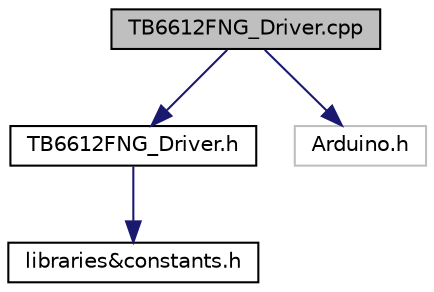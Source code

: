 digraph "TB6612FNG_Driver.cpp"
{
 // LATEX_PDF_SIZE
  edge [fontname="Helvetica",fontsize="10",labelfontname="Helvetica",labelfontsize="10"];
  node [fontname="Helvetica",fontsize="10",shape=record];
  Node1 [label="TB6612FNG_Driver.cpp",height=0.2,width=0.4,color="black", fillcolor="grey75", style="filled", fontcolor="black",tooltip="This file implements the TB6612FNG class for the Toshiba dual H-bridge motor driver chip."];
  Node1 -> Node2 [color="midnightblue",fontsize="10",style="solid",fontname="Helvetica"];
  Node2 [label="TB6612FNG_Driver.h",height=0.2,width=0.4,color="black", fillcolor="white", style="filled",URL="$TB6612FNG__Driver_8h.html",tooltip="This file contains the header for the class that contains necessary functions needed to use the Toshi..."];
  Node2 -> Node3 [color="midnightblue",fontsize="10",style="solid",fontname="Helvetica"];
  Node3 [label="libraries&constants.h",height=0.2,width=0.4,color="black", fillcolor="white", style="filled",URL="$libraries_6constants_8h.html",tooltip="File containing the header which contains the definition of multiple constants and libraries that wil..."];
  Node1 -> Node4 [color="midnightblue",fontsize="10",style="solid",fontname="Helvetica"];
  Node4 [label="Arduino.h",height=0.2,width=0.4,color="grey75", fillcolor="white", style="filled",tooltip=" "];
}
